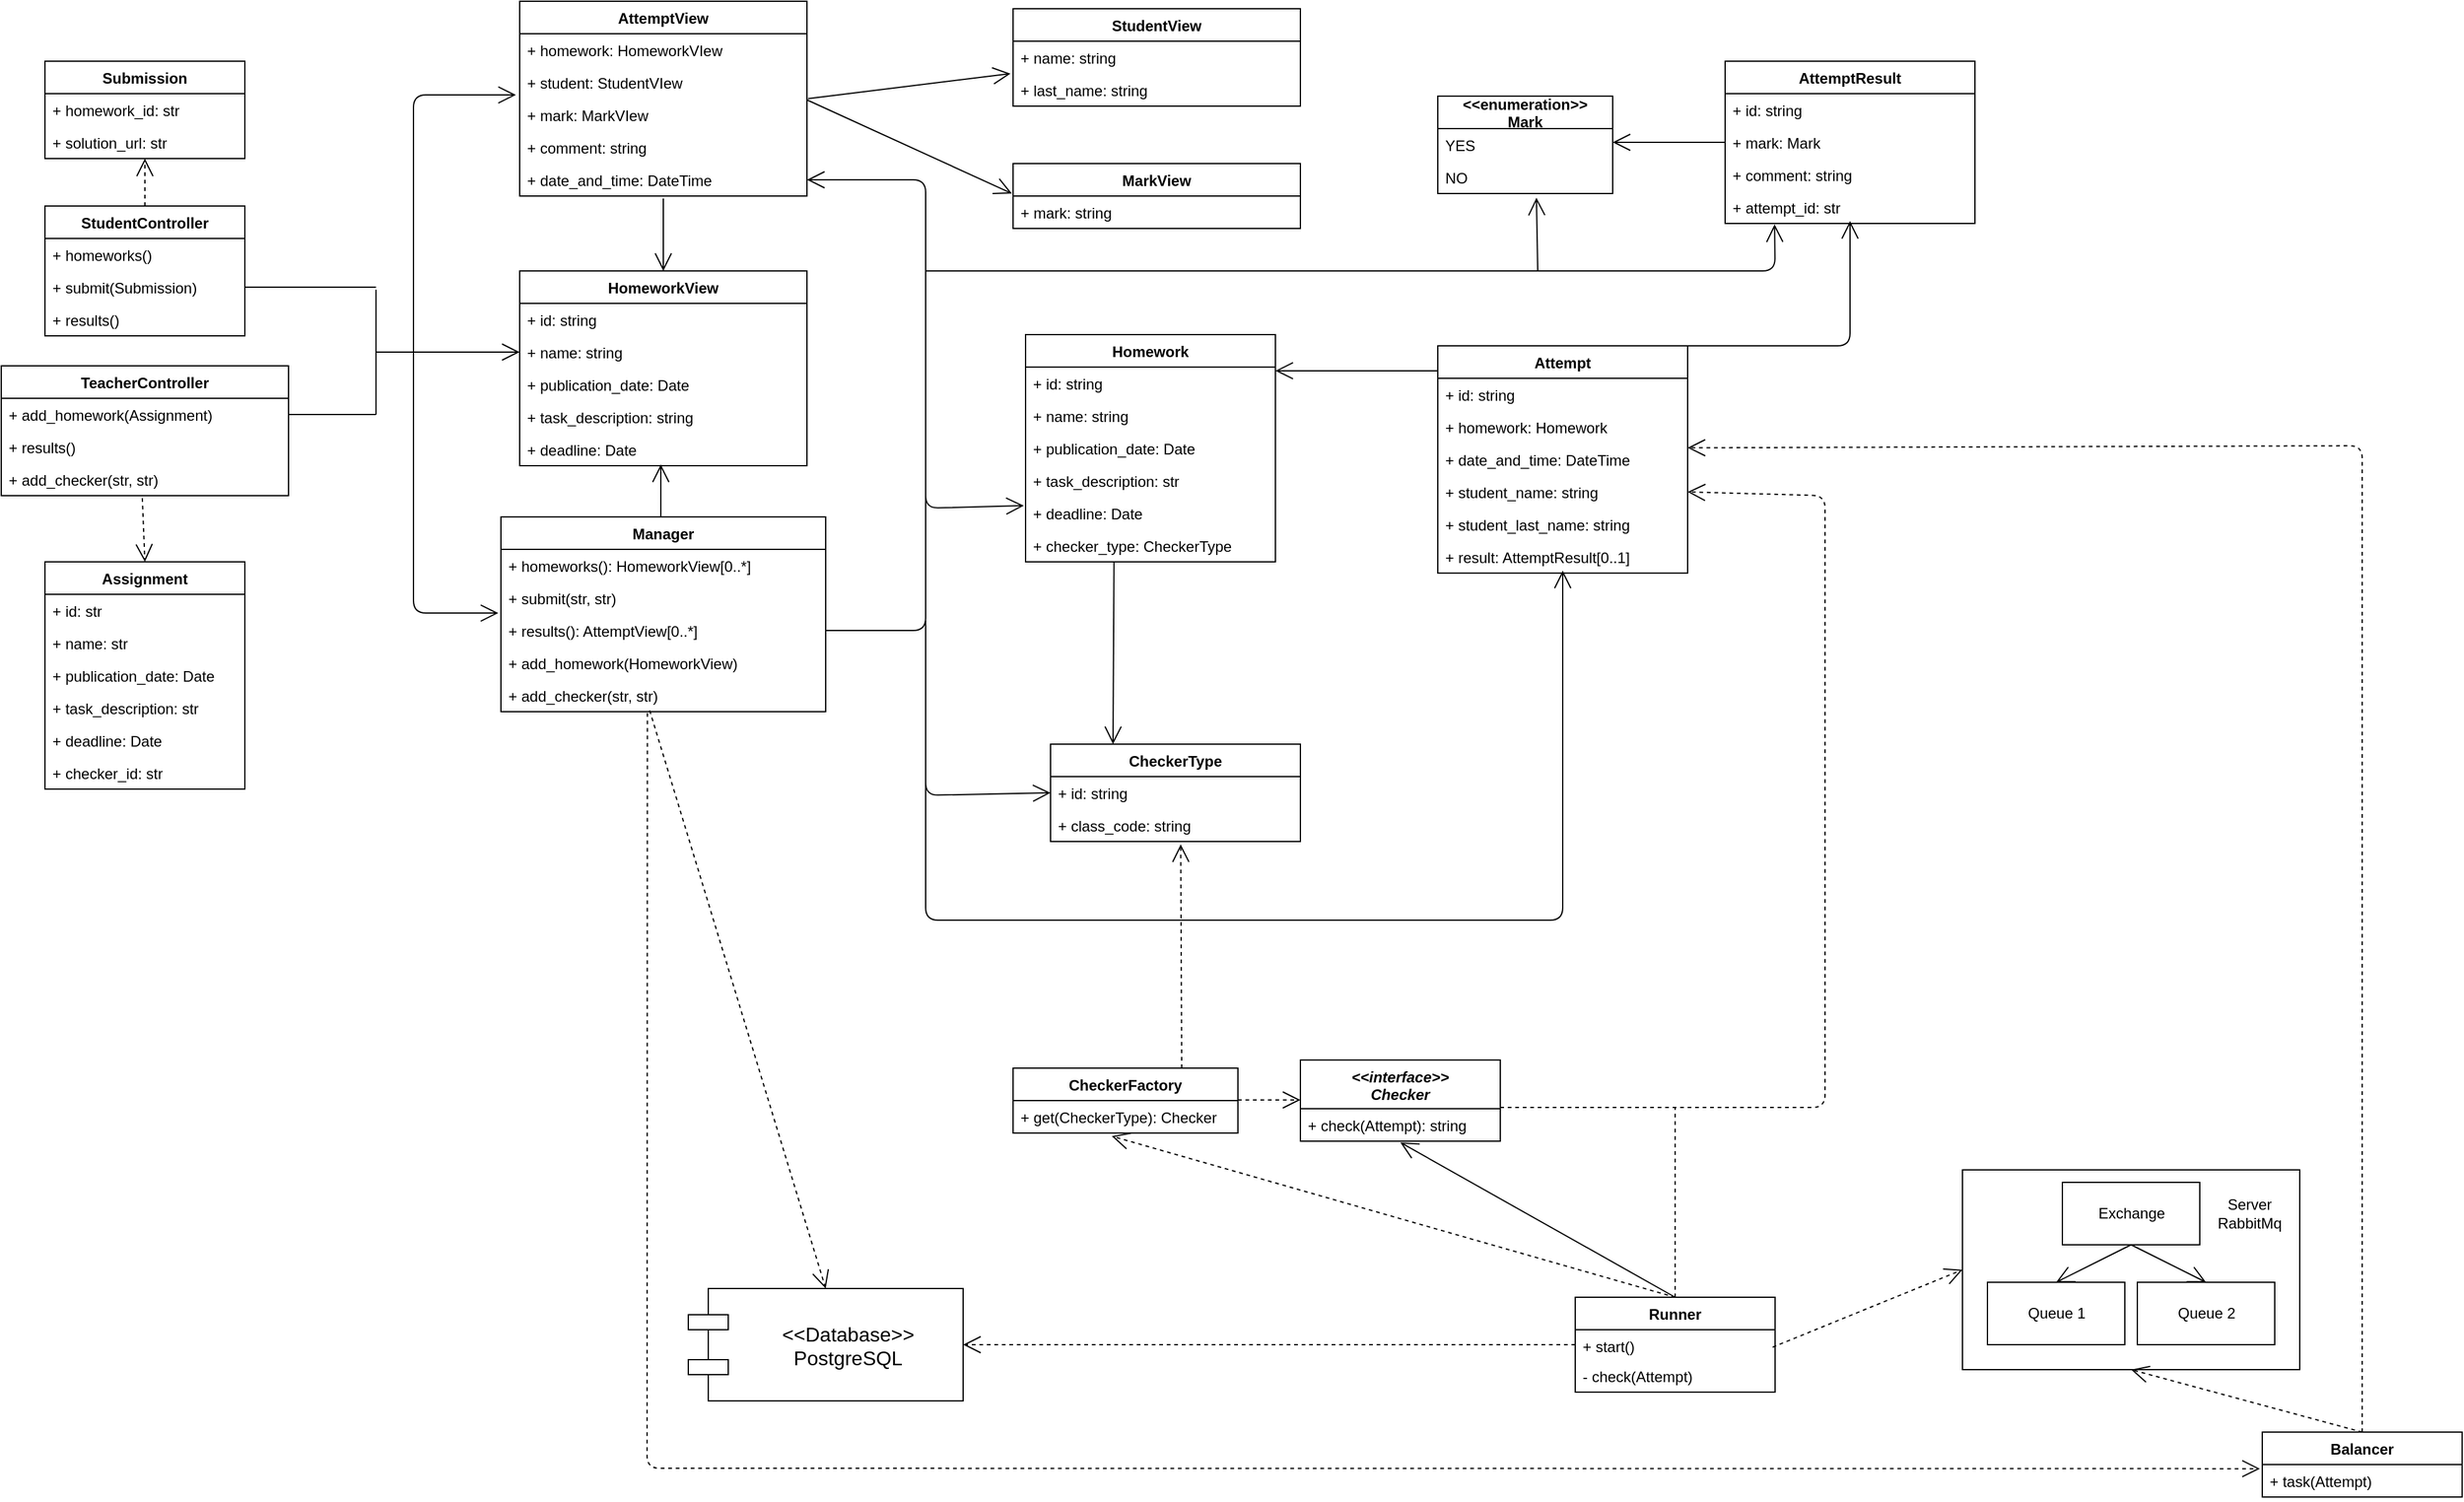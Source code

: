 <mxfile version="18.0.1" type="device"><diagram id="UHsgRao3P5ofTUQmBeZ3" name="Page-1"><mxGraphModel dx="495" dy="878" grid="1" gridSize="10" guides="1" tooltips="1" connect="1" arrows="1" fold="1" page="1" pageScale="1" pageWidth="827" pageHeight="1169" math="0" shadow="0"><root><mxCell id="0"/><mxCell id="1" parent="0"/><mxCell id="FTkq-nqieZp0PhOQKuq3-1" value="&lt;&lt;interface&gt;&gt;&#10;Checker" style="swimlane;fontStyle=3;align=center;verticalAlign=top;childLayout=stackLayout;horizontal=1;startSize=39;horizontalStack=0;resizeParent=1;resizeParentMax=0;resizeLast=0;collapsible=1;marginBottom=0;" parent="1" vertex="1"><mxGeometry x="2580" y="1252" width="160" height="65" as="geometry"/></mxCell><mxCell id="FTkq-nqieZp0PhOQKuq3-4" value="+ check(Attempt): string" style="text;strokeColor=none;fillColor=none;align=left;verticalAlign=top;spacingLeft=4;spacingRight=4;overflow=hidden;rotatable=0;points=[[0,0.5],[1,0.5]];portConstraint=eastwest;" parent="FTkq-nqieZp0PhOQKuq3-1" vertex="1"><mxGeometry y="39" width="160" height="26" as="geometry"/></mxCell><mxCell id="FTkq-nqieZp0PhOQKuq3-10" value="CheckerFactory" style="swimlane;fontStyle=1;align=center;verticalAlign=top;childLayout=stackLayout;horizontal=1;startSize=26;horizontalStack=0;resizeParent=1;resizeParentMax=0;resizeLast=0;collapsible=1;marginBottom=0;" parent="1" vertex="1"><mxGeometry x="2350" y="1258.5" width="180" height="52" as="geometry"/></mxCell><mxCell id="FTkq-nqieZp0PhOQKuq3-13" value="+ get(CheckerType): Checker" style="text;strokeColor=none;fillColor=none;align=left;verticalAlign=top;spacingLeft=4;spacingRight=4;overflow=hidden;rotatable=0;points=[[0,0.5],[1,0.5]];portConstraint=eastwest;" parent="FTkq-nqieZp0PhOQKuq3-10" vertex="1"><mxGeometry y="26" width="180" height="26" as="geometry"/></mxCell><mxCell id="FTkq-nqieZp0PhOQKuq3-14" value="" style="endArrow=open;endSize=12;dashed=1;html=1;" parent="1" edge="1"><mxGeometry width="160" relative="1" as="geometry"><mxPoint x="2530" y="1284" as="sourcePoint"/><mxPoint x="2580" y="1284" as="targetPoint"/></mxGeometry></mxCell><mxCell id="FTkq-nqieZp0PhOQKuq3-15" value="Balancer" style="swimlane;fontStyle=1;align=center;verticalAlign=top;childLayout=stackLayout;horizontal=1;startSize=26;horizontalStack=0;resizeParent=1;resizeParentMax=0;resizeLast=0;collapsible=1;marginBottom=0;" parent="1" vertex="1"><mxGeometry x="3350" y="1550" width="160" height="52" as="geometry"/></mxCell><mxCell id="FTkq-nqieZp0PhOQKuq3-18" value="+ task(Attempt)" style="text;strokeColor=none;fillColor=none;align=left;verticalAlign=top;spacingLeft=4;spacingRight=4;overflow=hidden;rotatable=0;points=[[0,0.5],[1,0.5]];portConstraint=eastwest;" parent="FTkq-nqieZp0PhOQKuq3-15" vertex="1"><mxGeometry y="26" width="160" height="26" as="geometry"/></mxCell><mxCell id="FTkq-nqieZp0PhOQKuq3-20" value="" style="html=1;" parent="1" vertex="1"><mxGeometry x="3110" y="1340" width="270" height="160" as="geometry"/></mxCell><mxCell id="FTkq-nqieZp0PhOQKuq3-21" value="Exchange" style="html=1;" parent="1" vertex="1"><mxGeometry x="3190" y="1350" width="110" height="50" as="geometry"/></mxCell><mxCell id="FTkq-nqieZp0PhOQKuq3-22" value="Queue 1" style="html=1;" parent="1" vertex="1"><mxGeometry x="3130" y="1430" width="110" height="50" as="geometry"/></mxCell><mxCell id="FTkq-nqieZp0PhOQKuq3-23" value="Queue 2" style="html=1;" parent="1" vertex="1"><mxGeometry x="3250" y="1430" width="110" height="50" as="geometry"/></mxCell><mxCell id="FTkq-nqieZp0PhOQKuq3-24" value="" style="endArrow=open;endFill=1;endSize=12;html=1;exitX=0.5;exitY=1;exitDx=0;exitDy=0;entryX=0.5;entryY=0;entryDx=0;entryDy=0;" parent="1" source="FTkq-nqieZp0PhOQKuq3-21" target="FTkq-nqieZp0PhOQKuq3-22" edge="1"><mxGeometry width="160" relative="1" as="geometry"><mxPoint x="3110" y="1520" as="sourcePoint"/><mxPoint x="3270" y="1520" as="targetPoint"/></mxGeometry></mxCell><mxCell id="FTkq-nqieZp0PhOQKuq3-25" value="" style="endArrow=open;endFill=1;endSize=12;html=1;exitX=0.5;exitY=1;exitDx=0;exitDy=0;entryX=0.5;entryY=0;entryDx=0;entryDy=0;" parent="1" source="FTkq-nqieZp0PhOQKuq3-21" target="FTkq-nqieZp0PhOQKuq3-23" edge="1"><mxGeometry width="160" relative="1" as="geometry"><mxPoint x="3255" y="1410" as="sourcePoint"/><mxPoint x="3195" y="1440" as="targetPoint"/></mxGeometry></mxCell><mxCell id="FTkq-nqieZp0PhOQKuq3-26" value="Server RabbitMq" style="text;html=1;strokeColor=none;fillColor=none;align=center;verticalAlign=middle;whiteSpace=wrap;rounded=0;" parent="1" vertex="1"><mxGeometry x="3320" y="1365" width="40" height="20" as="geometry"/></mxCell><mxCell id="FTkq-nqieZp0PhOQKuq3-28" value="Runner" style="swimlane;fontStyle=1;align=center;verticalAlign=top;childLayout=stackLayout;horizontal=1;startSize=26;horizontalStack=0;resizeParent=1;resizeParentMax=0;resizeLast=0;collapsible=1;marginBottom=0;" parent="1" vertex="1"><mxGeometry x="2800" y="1442" width="160" height="76" as="geometry"/></mxCell><mxCell id="FTkq-nqieZp0PhOQKuq3-31" value="+ start()" style="text;strokeColor=none;fillColor=none;align=left;verticalAlign=top;spacingLeft=4;spacingRight=4;overflow=hidden;rotatable=0;points=[[0,0.5],[1,0.5]];portConstraint=eastwest;" parent="FTkq-nqieZp0PhOQKuq3-28" vertex="1"><mxGeometry y="26" width="160" height="24" as="geometry"/></mxCell><mxCell id="FTkq-nqieZp0PhOQKuq3-32" value="- check(Attempt)" style="text;strokeColor=none;fillColor=none;align=left;verticalAlign=top;spacingLeft=4;spacingRight=4;overflow=hidden;rotatable=0;points=[[0,0.5],[1,0.5]];portConstraint=eastwest;" parent="FTkq-nqieZp0PhOQKuq3-28" vertex="1"><mxGeometry y="50" width="160" height="26" as="geometry"/></mxCell><mxCell id="FTkq-nqieZp0PhOQKuq3-33" value="" style="endArrow=open;endSize=12;dashed=1;html=1;exitX=0.5;exitY=0;exitDx=0;exitDy=0;entryX=0.439;entryY=1.096;entryDx=0;entryDy=0;entryPerimeter=0;" parent="1" source="FTkq-nqieZp0PhOQKuq3-28" target="FTkq-nqieZp0PhOQKuq3-13" edge="1"><mxGeometry width="160" relative="1" as="geometry"><mxPoint x="2990" y="1612" as="sourcePoint"/><mxPoint x="3150" y="1612" as="targetPoint"/></mxGeometry></mxCell><mxCell id="FTkq-nqieZp0PhOQKuq3-34" value="" style="endArrow=open;endFill=1;endSize=12;html=1;exitX=0.5;exitY=0;exitDx=0;exitDy=0;entryX=0.5;entryY=1.038;entryDx=0;entryDy=0;entryPerimeter=0;" parent="1" source="FTkq-nqieZp0PhOQKuq3-28" target="FTkq-nqieZp0PhOQKuq3-4" edge="1"><mxGeometry width="160" relative="1" as="geometry"><mxPoint x="3010" y="1642" as="sourcePoint"/><mxPoint x="3170" y="1642" as="targetPoint"/></mxGeometry></mxCell><mxCell id="FTkq-nqieZp0PhOQKuq3-35" value="" style="endArrow=open;endSize=12;dashed=1;html=1;exitX=0.988;exitY=-0.385;exitDx=0;exitDy=0;exitPerimeter=0;entryX=0;entryY=0.5;entryDx=0;entryDy=0;" parent="1" source="FTkq-nqieZp0PhOQKuq3-32" target="FTkq-nqieZp0PhOQKuq3-20" edge="1"><mxGeometry width="160" relative="1" as="geometry"><mxPoint x="3110" y="1520" as="sourcePoint"/><mxPoint x="3270" y="1520" as="targetPoint"/></mxGeometry></mxCell><mxCell id="FTkq-nqieZp0PhOQKuq3-42" value="Homework" style="swimlane;fontStyle=1;align=center;verticalAlign=top;childLayout=stackLayout;horizontal=1;startSize=26;horizontalStack=0;resizeParent=1;resizeParentMax=0;resizeLast=0;collapsible=1;marginBottom=0;" parent="1" vertex="1"><mxGeometry x="2360" y="671" width="200" height="182" as="geometry"/></mxCell><mxCell id="FTkq-nqieZp0PhOQKuq3-43" value="+ id: string" style="text;strokeColor=none;fillColor=none;align=left;verticalAlign=top;spacingLeft=4;spacingRight=4;overflow=hidden;rotatable=0;points=[[0,0.5],[1,0.5]];portConstraint=eastwest;" parent="FTkq-nqieZp0PhOQKuq3-42" vertex="1"><mxGeometry y="26" width="200" height="26" as="geometry"/></mxCell><mxCell id="FTkq-nqieZp0PhOQKuq3-44" value="+ name: string" style="text;strokeColor=none;fillColor=none;align=left;verticalAlign=top;spacingLeft=4;spacingRight=4;overflow=hidden;rotatable=0;points=[[0,0.5],[1,0.5]];portConstraint=eastwest;" parent="FTkq-nqieZp0PhOQKuq3-42" vertex="1"><mxGeometry y="52" width="200" height="26" as="geometry"/></mxCell><mxCell id="FTkq-nqieZp0PhOQKuq3-45" value="+ publication_date: Date" style="text;strokeColor=none;fillColor=none;align=left;verticalAlign=top;spacingLeft=4;spacingRight=4;overflow=hidden;rotatable=0;points=[[0,0.5],[1,0.5]];portConstraint=eastwest;" parent="FTkq-nqieZp0PhOQKuq3-42" vertex="1"><mxGeometry y="78" width="200" height="26" as="geometry"/></mxCell><mxCell id="FTkq-nqieZp0PhOQKuq3-46" value="+ task_description: str" style="text;strokeColor=none;fillColor=none;align=left;verticalAlign=top;spacingLeft=4;spacingRight=4;overflow=hidden;rotatable=0;points=[[0,0.5],[1,0.5]];portConstraint=eastwest;" parent="FTkq-nqieZp0PhOQKuq3-42" vertex="1"><mxGeometry y="104" width="200" height="26" as="geometry"/></mxCell><mxCell id="FTkq-nqieZp0PhOQKuq3-47" value="+ deadline: Date" style="text;strokeColor=none;fillColor=none;align=left;verticalAlign=top;spacingLeft=4;spacingRight=4;overflow=hidden;rotatable=0;points=[[0,0.5],[1,0.5]];portConstraint=eastwest;" parent="FTkq-nqieZp0PhOQKuq3-42" vertex="1"><mxGeometry y="130" width="200" height="26" as="geometry"/></mxCell><mxCell id="FTkq-nqieZp0PhOQKuq3-49" value="+ checker_type: CheckerType" style="text;strokeColor=none;fillColor=none;align=left;verticalAlign=top;spacingLeft=4;spacingRight=4;overflow=hidden;rotatable=0;points=[[0,0.5],[1,0.5]];portConstraint=eastwest;" parent="FTkq-nqieZp0PhOQKuq3-42" vertex="1"><mxGeometry y="156" width="200" height="26" as="geometry"/></mxCell><mxCell id="FTkq-nqieZp0PhOQKuq3-58" value="Attempt" style="swimlane;fontStyle=1;align=center;verticalAlign=top;childLayout=stackLayout;horizontal=1;startSize=26;horizontalStack=0;resizeParent=1;resizeParentMax=0;resizeLast=0;collapsible=1;marginBottom=0;" parent="1" vertex="1"><mxGeometry x="2690" y="680" width="200" height="182" as="geometry"/></mxCell><mxCell id="FTkq-nqieZp0PhOQKuq3-59" value="+ id: string" style="text;strokeColor=none;fillColor=none;align=left;verticalAlign=top;spacingLeft=4;spacingRight=4;overflow=hidden;rotatable=0;points=[[0,0.5],[1,0.5]];portConstraint=eastwest;" parent="FTkq-nqieZp0PhOQKuq3-58" vertex="1"><mxGeometry y="26" width="200" height="26" as="geometry"/></mxCell><mxCell id="FTkq-nqieZp0PhOQKuq3-60" value="+ homework: Homework" style="text;strokeColor=none;fillColor=none;align=left;verticalAlign=top;spacingLeft=4;spacingRight=4;overflow=hidden;rotatable=0;points=[[0,0.5],[1,0.5]];portConstraint=eastwest;" parent="FTkq-nqieZp0PhOQKuq3-58" vertex="1"><mxGeometry y="52" width="200" height="26" as="geometry"/></mxCell><mxCell id="FTkq-nqieZp0PhOQKuq3-61" value="+ date_and_time: DateTime" style="text;strokeColor=none;fillColor=none;align=left;verticalAlign=top;spacingLeft=4;spacingRight=4;overflow=hidden;rotatable=0;points=[[0,0.5],[1,0.5]];portConstraint=eastwest;" parent="FTkq-nqieZp0PhOQKuq3-58" vertex="1"><mxGeometry y="78" width="200" height="26" as="geometry"/></mxCell><mxCell id="FTkq-nqieZp0PhOQKuq3-62" value="+ student_name: string" style="text;strokeColor=none;fillColor=none;align=left;verticalAlign=top;spacingLeft=4;spacingRight=4;overflow=hidden;rotatable=0;points=[[0,0.5],[1,0.5]];portConstraint=eastwest;" parent="FTkq-nqieZp0PhOQKuq3-58" vertex="1"><mxGeometry y="104" width="200" height="26" as="geometry"/></mxCell><mxCell id="OttRG_rmDfgI37zFqwdH-4" value="+ student_last_name: string" style="text;strokeColor=none;fillColor=none;align=left;verticalAlign=top;spacingLeft=4;spacingRight=4;overflow=hidden;rotatable=0;points=[[0,0.5],[1,0.5]];portConstraint=eastwest;" parent="FTkq-nqieZp0PhOQKuq3-58" vertex="1"><mxGeometry y="130" width="200" height="26" as="geometry"/></mxCell><mxCell id="FTkq-nqieZp0PhOQKuq3-63" value="+ result: AttemptResult[0..1]" style="text;strokeColor=none;fillColor=none;align=left;verticalAlign=top;spacingLeft=4;spacingRight=4;overflow=hidden;rotatable=0;points=[[0,0.5],[1,0.5]];portConstraint=eastwest;" parent="FTkq-nqieZp0PhOQKuq3-58" vertex="1"><mxGeometry y="156" width="200" height="26" as="geometry"/></mxCell><mxCell id="FTkq-nqieZp0PhOQKuq3-64" value="AttemptResult" style="swimlane;fontStyle=1;align=center;verticalAlign=top;childLayout=stackLayout;horizontal=1;startSize=26;horizontalStack=0;resizeParent=1;resizeParentMax=0;resizeLast=0;collapsible=1;marginBottom=0;" parent="1" vertex="1"><mxGeometry x="2920" y="452" width="200" height="130" as="geometry"/></mxCell><mxCell id="FTkq-nqieZp0PhOQKuq3-65" value="+ id: string" style="text;strokeColor=none;fillColor=none;align=left;verticalAlign=top;spacingLeft=4;spacingRight=4;overflow=hidden;rotatable=0;points=[[0,0.5],[1,0.5]];portConstraint=eastwest;" parent="FTkq-nqieZp0PhOQKuq3-64" vertex="1"><mxGeometry y="26" width="200" height="26" as="geometry"/></mxCell><mxCell id="FTkq-nqieZp0PhOQKuq3-66" value="+ mark: Mark" style="text;strokeColor=none;fillColor=none;align=left;verticalAlign=top;spacingLeft=4;spacingRight=4;overflow=hidden;rotatable=0;points=[[0,0.5],[1,0.5]];portConstraint=eastwest;" parent="FTkq-nqieZp0PhOQKuq3-64" vertex="1"><mxGeometry y="52" width="200" height="26" as="geometry"/></mxCell><mxCell id="FTkq-nqieZp0PhOQKuq3-67" value="+ comment: string" style="text;strokeColor=none;fillColor=none;align=left;verticalAlign=top;spacingLeft=4;spacingRight=4;overflow=hidden;rotatable=0;points=[[0,0.5],[1,0.5]];portConstraint=eastwest;" parent="FTkq-nqieZp0PhOQKuq3-64" vertex="1"><mxGeometry y="78" width="200" height="26" as="geometry"/></mxCell><mxCell id="FTkq-nqieZp0PhOQKuq3-68" value="+ attempt_id: str" style="text;strokeColor=none;fillColor=none;align=left;verticalAlign=top;spacingLeft=4;spacingRight=4;overflow=hidden;rotatable=0;points=[[0,0.5],[1,0.5]];portConstraint=eastwest;" parent="FTkq-nqieZp0PhOQKuq3-64" vertex="1"><mxGeometry y="104" width="200" height="26" as="geometry"/></mxCell><mxCell id="FTkq-nqieZp0PhOQKuq3-77" value="CheckerType" style="swimlane;fontStyle=1;align=center;verticalAlign=top;childLayout=stackLayout;horizontal=1;startSize=26;horizontalStack=0;resizeParent=1;resizeParentMax=0;resizeLast=0;collapsible=1;marginBottom=0;" parent="1" vertex="1"><mxGeometry x="2380" y="999" width="200" height="78" as="geometry"/></mxCell><mxCell id="FTkq-nqieZp0PhOQKuq3-78" value="+ id: string" style="text;strokeColor=none;fillColor=none;align=left;verticalAlign=top;spacingLeft=4;spacingRight=4;overflow=hidden;rotatable=0;points=[[0,0.5],[1,0.5]];portConstraint=eastwest;" parent="FTkq-nqieZp0PhOQKuq3-77" vertex="1"><mxGeometry y="26" width="200" height="26" as="geometry"/></mxCell><mxCell id="b-WL6TYH8xc51dRNzQZJ-3" value="+ class_code: string" style="text;strokeColor=none;fillColor=none;align=left;verticalAlign=top;spacingLeft=4;spacingRight=4;overflow=hidden;rotatable=0;points=[[0,0.5],[1,0.5]];portConstraint=eastwest;" parent="FTkq-nqieZp0PhOQKuq3-77" vertex="1"><mxGeometry y="52" width="200" height="26" as="geometry"/></mxCell><mxCell id="FTkq-nqieZp0PhOQKuq3-87" value="" style="endArrow=open;endFill=1;endSize=12;html=1;exitX=0.5;exitY=0;exitDx=0;exitDy=0;" parent="1" source="FTkq-nqieZp0PhOQKuq3-58" edge="1"><mxGeometry width="160" relative="1" as="geometry"><mxPoint x="2370" y="1135" as="sourcePoint"/><mxPoint x="3020" y="580" as="targetPoint"/><Array as="points"><mxPoint x="3020" y="680"/></Array></mxGeometry></mxCell><mxCell id="FTkq-nqieZp0PhOQKuq3-88" value="&lt;&lt;enumeration&gt;&gt;&#10;Mark" style="swimlane;fontStyle=1;childLayout=stackLayout;horizontal=1;startSize=26;fillColor=none;horizontalStack=0;resizeParent=1;resizeParentMax=0;resizeLast=0;collapsible=1;marginBottom=0;" parent="1" vertex="1"><mxGeometry x="2690" y="480" width="140" height="78" as="geometry"/></mxCell><mxCell id="FTkq-nqieZp0PhOQKuq3-89" value="YES" style="text;strokeColor=none;fillColor=none;align=left;verticalAlign=top;spacingLeft=4;spacingRight=4;overflow=hidden;rotatable=0;points=[[0,0.5],[1,0.5]];portConstraint=eastwest;" parent="FTkq-nqieZp0PhOQKuq3-88" vertex="1"><mxGeometry y="26" width="140" height="26" as="geometry"/></mxCell><mxCell id="FTkq-nqieZp0PhOQKuq3-90" value="NO" style="text;strokeColor=none;fillColor=none;align=left;verticalAlign=top;spacingLeft=4;spacingRight=4;overflow=hidden;rotatable=0;points=[[0,0.5],[1,0.5]];portConstraint=eastwest;" parent="FTkq-nqieZp0PhOQKuq3-88" vertex="1"><mxGeometry y="52" width="140" height="26" as="geometry"/></mxCell><mxCell id="FTkq-nqieZp0PhOQKuq3-91" value="" style="endArrow=open;endFill=1;endSize=12;html=1;exitX=0;exitY=0.5;exitDx=0;exitDy=0;" parent="1" source="FTkq-nqieZp0PhOQKuq3-66" edge="1"><mxGeometry width="160" relative="1" as="geometry"><mxPoint x="2861" y="539.012" as="sourcePoint"/><mxPoint x="2830" y="517" as="targetPoint"/></mxGeometry></mxCell><mxCell id="FTkq-nqieZp0PhOQKuq3-92" value="StudentController" style="swimlane;fontStyle=1;align=center;verticalAlign=top;childLayout=stackLayout;horizontal=1;startSize=26;horizontalStack=0;resizeParent=1;resizeParentMax=0;resizeLast=0;collapsible=1;marginBottom=0;" parent="1" vertex="1"><mxGeometry x="1575" y="568" width="160" height="104" as="geometry"/></mxCell><mxCell id="FTkq-nqieZp0PhOQKuq3-95" value="+ homeworks()" style="text;strokeColor=none;fillColor=none;align=left;verticalAlign=top;spacingLeft=4;spacingRight=4;overflow=hidden;rotatable=0;points=[[0,0.5],[1,0.5]];portConstraint=eastwest;" parent="FTkq-nqieZp0PhOQKuq3-92" vertex="1"><mxGeometry y="26" width="160" height="26" as="geometry"/></mxCell><mxCell id="FTkq-nqieZp0PhOQKuq3-96" value="+ submit(Submission)" style="text;strokeColor=none;fillColor=none;align=left;verticalAlign=top;spacingLeft=4;spacingRight=4;overflow=hidden;rotatable=0;points=[[0,0.5],[1,0.5]];portConstraint=eastwest;" parent="FTkq-nqieZp0PhOQKuq3-92" vertex="1"><mxGeometry y="52" width="160" height="26" as="geometry"/></mxCell><mxCell id="FTkq-nqieZp0PhOQKuq3-97" value="+ results()" style="text;strokeColor=none;fillColor=none;align=left;verticalAlign=top;spacingLeft=4;spacingRight=4;overflow=hidden;rotatable=0;points=[[0,0.5],[1,0.5]];portConstraint=eastwest;" parent="FTkq-nqieZp0PhOQKuq3-92" vertex="1"><mxGeometry y="78" width="160" height="26" as="geometry"/></mxCell><mxCell id="FTkq-nqieZp0PhOQKuq3-98" value="TeacherController" style="swimlane;fontStyle=1;align=center;verticalAlign=top;childLayout=stackLayout;horizontal=1;startSize=26;horizontalStack=0;resizeParent=1;resizeParentMax=0;resizeLast=0;collapsible=1;marginBottom=0;" parent="1" vertex="1"><mxGeometry x="1540" y="696" width="230" height="104" as="geometry"/></mxCell><mxCell id="FTkq-nqieZp0PhOQKuq3-99" value="+ add_homework(Assignment)" style="text;strokeColor=none;fillColor=none;align=left;verticalAlign=top;spacingLeft=4;spacingRight=4;overflow=hidden;rotatable=0;points=[[0,0.5],[1,0.5]];portConstraint=eastwest;" parent="FTkq-nqieZp0PhOQKuq3-98" vertex="1"><mxGeometry y="26" width="230" height="26" as="geometry"/></mxCell><mxCell id="FTkq-nqieZp0PhOQKuq3-100" value="+ results()" style="text;strokeColor=none;fillColor=none;align=left;verticalAlign=top;spacingLeft=4;spacingRight=4;overflow=hidden;rotatable=0;points=[[0,0.5],[1,0.5]];portConstraint=eastwest;" parent="FTkq-nqieZp0PhOQKuq3-98" vertex="1"><mxGeometry y="52" width="230" height="26" as="geometry"/></mxCell><mxCell id="b-WL6TYH8xc51dRNzQZJ-1" value="+ add_checker(str, str)" style="text;strokeColor=none;fillColor=none;align=left;verticalAlign=top;spacingLeft=4;spacingRight=4;overflow=hidden;rotatable=0;points=[[0,0.5],[1,0.5]];portConstraint=eastwest;" parent="FTkq-nqieZp0PhOQKuq3-98" vertex="1"><mxGeometry y="78" width="230" height="26" as="geometry"/></mxCell><mxCell id="FTkq-nqieZp0PhOQKuq3-102" value="Submission" style="swimlane;fontStyle=1;align=center;verticalAlign=top;childLayout=stackLayout;horizontal=1;startSize=26;horizontalStack=0;resizeParent=1;resizeParentMax=0;resizeLast=0;collapsible=1;marginBottom=0;" parent="1" vertex="1"><mxGeometry x="1575" y="452" width="160" height="78" as="geometry"/></mxCell><mxCell id="FTkq-nqieZp0PhOQKuq3-103" value="+ homework_id: str" style="text;strokeColor=none;fillColor=none;align=left;verticalAlign=top;spacingLeft=4;spacingRight=4;overflow=hidden;rotatable=0;points=[[0,0.5],[1,0.5]];portConstraint=eastwest;" parent="FTkq-nqieZp0PhOQKuq3-102" vertex="1"><mxGeometry y="26" width="160" height="26" as="geometry"/></mxCell><mxCell id="FTkq-nqieZp0PhOQKuq3-106" value="+ solution_url: str" style="text;strokeColor=none;fillColor=none;align=left;verticalAlign=top;spacingLeft=4;spacingRight=4;overflow=hidden;rotatable=0;points=[[0,0.5],[1,0.5]];portConstraint=eastwest;" parent="FTkq-nqieZp0PhOQKuq3-102" vertex="1"><mxGeometry y="52" width="160" height="26" as="geometry"/></mxCell><mxCell id="FTkq-nqieZp0PhOQKuq3-107" value="" style="endArrow=open;endSize=12;dashed=1;html=1;exitX=0.5;exitY=0;exitDx=0;exitDy=0;" parent="1" source="FTkq-nqieZp0PhOQKuq3-92" edge="1"><mxGeometry width="160" relative="1" as="geometry"><mxPoint x="1380" y="799" as="sourcePoint"/><mxPoint x="1655" y="530" as="targetPoint"/></mxGeometry></mxCell><mxCell id="FTkq-nqieZp0PhOQKuq3-108" value="Assignment" style="swimlane;fontStyle=1;align=center;verticalAlign=top;childLayout=stackLayout;horizontal=1;startSize=26;horizontalStack=0;resizeParent=1;resizeParentMax=0;resizeLast=0;collapsible=1;marginBottom=0;" parent="1" vertex="1"><mxGeometry x="1575" y="853" width="160" height="182" as="geometry"/></mxCell><mxCell id="FTkq-nqieZp0PhOQKuq3-109" value="+ id: str" style="text;strokeColor=none;fillColor=none;align=left;verticalAlign=top;spacingLeft=4;spacingRight=4;overflow=hidden;rotatable=0;points=[[0,0.5],[1,0.5]];portConstraint=eastwest;" parent="FTkq-nqieZp0PhOQKuq3-108" vertex="1"><mxGeometry y="26" width="160" height="26" as="geometry"/></mxCell><mxCell id="FTkq-nqieZp0PhOQKuq3-112" value="+ name: str" style="text;strokeColor=none;fillColor=none;align=left;verticalAlign=top;spacingLeft=4;spacingRight=4;overflow=hidden;rotatable=0;points=[[0,0.5],[1,0.5]];portConstraint=eastwest;" parent="FTkq-nqieZp0PhOQKuq3-108" vertex="1"><mxGeometry y="52" width="160" height="26" as="geometry"/></mxCell><mxCell id="FTkq-nqieZp0PhOQKuq3-113" value="+ publication_date: Date" style="text;strokeColor=none;fillColor=none;align=left;verticalAlign=top;spacingLeft=4;spacingRight=4;overflow=hidden;rotatable=0;points=[[0,0.5],[1,0.5]];portConstraint=eastwest;" parent="FTkq-nqieZp0PhOQKuq3-108" vertex="1"><mxGeometry y="78" width="160" height="26" as="geometry"/></mxCell><mxCell id="FTkq-nqieZp0PhOQKuq3-114" value="+ task_description: str" style="text;strokeColor=none;fillColor=none;align=left;verticalAlign=top;spacingLeft=4;spacingRight=4;overflow=hidden;rotatable=0;points=[[0,0.5],[1,0.5]];portConstraint=eastwest;" parent="FTkq-nqieZp0PhOQKuq3-108" vertex="1"><mxGeometry y="104" width="160" height="26" as="geometry"/></mxCell><mxCell id="FTkq-nqieZp0PhOQKuq3-115" value="+ deadline: Date" style="text;strokeColor=none;fillColor=none;align=left;verticalAlign=top;spacingLeft=4;spacingRight=4;overflow=hidden;rotatable=0;points=[[0,0.5],[1,0.5]];portConstraint=eastwest;" parent="FTkq-nqieZp0PhOQKuq3-108" vertex="1"><mxGeometry y="130" width="160" height="26" as="geometry"/></mxCell><mxCell id="FTkq-nqieZp0PhOQKuq3-116" value="+ checker_id: str" style="text;strokeColor=none;fillColor=none;align=left;verticalAlign=top;spacingLeft=4;spacingRight=4;overflow=hidden;rotatable=0;points=[[0,0.5],[1,0.5]];portConstraint=eastwest;" parent="FTkq-nqieZp0PhOQKuq3-108" vertex="1"><mxGeometry y="156" width="160" height="26" as="geometry"/></mxCell><mxCell id="FTkq-nqieZp0PhOQKuq3-117" value="" style="endArrow=open;endSize=12;dashed=1;html=1;entryX=0.5;entryY=0;entryDx=0;entryDy=0;exitX=0.491;exitY=1.077;exitDx=0;exitDy=0;exitPerimeter=0;" parent="1" source="b-WL6TYH8xc51dRNzQZJ-1" target="FTkq-nqieZp0PhOQKuq3-108" edge="1"><mxGeometry width="160" relative="1" as="geometry"><mxPoint x="1680" y="820" as="sourcePoint"/><mxPoint x="1390" y="892" as="targetPoint"/></mxGeometry></mxCell><mxCell id="FTkq-nqieZp0PhOQKuq3-118" value="Manager" style="swimlane;fontStyle=1;align=center;verticalAlign=top;childLayout=stackLayout;horizontal=1;startSize=26;horizontalStack=0;resizeParent=1;resizeParentMax=0;resizeLast=0;collapsible=1;marginBottom=0;" parent="1" vertex="1"><mxGeometry x="1940" y="817" width="260" height="156" as="geometry"/></mxCell><mxCell id="FTkq-nqieZp0PhOQKuq3-121" value="+ homeworks(): HomeworkView[0..*]" style="text;strokeColor=none;fillColor=none;align=left;verticalAlign=top;spacingLeft=4;spacingRight=4;overflow=hidden;rotatable=0;points=[[0,0.5],[1,0.5]];portConstraint=eastwest;" parent="FTkq-nqieZp0PhOQKuq3-118" vertex="1"><mxGeometry y="26" width="260" height="26" as="geometry"/></mxCell><mxCell id="FTkq-nqieZp0PhOQKuq3-122" value="+ submit(str, str)" style="text;strokeColor=none;fillColor=none;align=left;verticalAlign=top;spacingLeft=4;spacingRight=4;overflow=hidden;rotatable=0;points=[[0,0.5],[1,0.5]];portConstraint=eastwest;" parent="FTkq-nqieZp0PhOQKuq3-118" vertex="1"><mxGeometry y="52" width="260" height="26" as="geometry"/></mxCell><mxCell id="FTkq-nqieZp0PhOQKuq3-123" value="+ results(): AttemptView[0..*]" style="text;strokeColor=none;fillColor=none;align=left;verticalAlign=top;spacingLeft=4;spacingRight=4;overflow=hidden;rotatable=0;points=[[0,0.5],[1,0.5]];portConstraint=eastwest;" parent="FTkq-nqieZp0PhOQKuq3-118" vertex="1"><mxGeometry y="78" width="260" height="26" as="geometry"/></mxCell><mxCell id="FTkq-nqieZp0PhOQKuq3-124" value="+ add_homework(HomeworkView)" style="text;strokeColor=none;fillColor=none;align=left;verticalAlign=top;spacingLeft=4;spacingRight=4;overflow=hidden;rotatable=0;points=[[0,0.5],[1,0.5]];portConstraint=eastwest;" parent="FTkq-nqieZp0PhOQKuq3-118" vertex="1"><mxGeometry y="104" width="260" height="26" as="geometry"/></mxCell><mxCell id="b-WL6TYH8xc51dRNzQZJ-2" value="+ add_checker(str, str)" style="text;strokeColor=none;fillColor=none;align=left;verticalAlign=top;spacingLeft=4;spacingRight=4;overflow=hidden;rotatable=0;points=[[0,0.5],[1,0.5]];portConstraint=eastwest;" parent="FTkq-nqieZp0PhOQKuq3-118" vertex="1"><mxGeometry y="130" width="260" height="26" as="geometry"/></mxCell><mxCell id="FTkq-nqieZp0PhOQKuq3-128" value="AttemptView" style="swimlane;fontStyle=1;align=center;verticalAlign=top;childLayout=stackLayout;horizontal=1;startSize=26;horizontalStack=0;resizeParent=1;resizeParentMax=0;resizeLast=0;collapsible=1;marginBottom=0;" parent="1" vertex="1"><mxGeometry x="1955" y="404" width="230" height="156" as="geometry"/></mxCell><mxCell id="FTkq-nqieZp0PhOQKuq3-129" value="+ homework: HomeworkVIew" style="text;strokeColor=none;fillColor=none;align=left;verticalAlign=top;spacingLeft=4;spacingRight=4;overflow=hidden;rotatable=0;points=[[0,0.5],[1,0.5]];portConstraint=eastwest;" parent="FTkq-nqieZp0PhOQKuq3-128" vertex="1"><mxGeometry y="26" width="230" height="26" as="geometry"/></mxCell><mxCell id="FTkq-nqieZp0PhOQKuq3-132" value="+ student: StudentVIew" style="text;strokeColor=none;fillColor=none;align=left;verticalAlign=top;spacingLeft=4;spacingRight=4;overflow=hidden;rotatable=0;points=[[0,0.5],[1,0.5]];portConstraint=eastwest;" parent="FTkq-nqieZp0PhOQKuq3-128" vertex="1"><mxGeometry y="52" width="230" height="26" as="geometry"/></mxCell><mxCell id="FTkq-nqieZp0PhOQKuq3-133" value="+ mark: MarkVIew" style="text;strokeColor=none;fillColor=none;align=left;verticalAlign=top;spacingLeft=4;spacingRight=4;overflow=hidden;rotatable=0;points=[[0,0.5],[1,0.5]];portConstraint=eastwest;" parent="FTkq-nqieZp0PhOQKuq3-128" vertex="1"><mxGeometry y="78" width="230" height="26" as="geometry"/></mxCell><mxCell id="FTkq-nqieZp0PhOQKuq3-134" value="+ comment: string" style="text;strokeColor=none;fillColor=none;align=left;verticalAlign=top;spacingLeft=4;spacingRight=4;overflow=hidden;rotatable=0;points=[[0,0.5],[1,0.5]];portConstraint=eastwest;" parent="FTkq-nqieZp0PhOQKuq3-128" vertex="1"><mxGeometry y="104" width="230" height="26" as="geometry"/></mxCell><mxCell id="FTkq-nqieZp0PhOQKuq3-135" value="+ date_and_time: DateTime" style="text;strokeColor=none;fillColor=none;align=left;verticalAlign=top;spacingLeft=4;spacingRight=4;overflow=hidden;rotatable=0;points=[[0,0.5],[1,0.5]];portConstraint=eastwest;" parent="FTkq-nqieZp0PhOQKuq3-128" vertex="1"><mxGeometry y="130" width="230" height="26" as="geometry"/></mxCell><mxCell id="FTkq-nqieZp0PhOQKuq3-138" value="" style="endArrow=open;endFill=1;endSize=12;html=1;fontSize=16;entryX=-0.013;entryY=0.885;entryDx=0;entryDy=0;entryPerimeter=0;" parent="1" target="FTkq-nqieZp0PhOQKuq3-132" edge="1"><mxGeometry width="160" relative="1" as="geometry"><mxPoint x="1870" y="690" as="sourcePoint"/><mxPoint x="1910" y="720" as="targetPoint"/><Array as="points"><mxPoint x="1870" y="479"/></Array></mxGeometry></mxCell><mxCell id="FTkq-nqieZp0PhOQKuq3-139" value="" style="endArrow=none;html=1;fontSize=16;exitX=1;exitY=0.5;exitDx=0;exitDy=0;" parent="1" source="FTkq-nqieZp0PhOQKuq3-96" edge="1"><mxGeometry width="50" height="50" relative="1" as="geometry"><mxPoint x="1780" y="985" as="sourcePoint"/><mxPoint x="1840" y="633" as="targetPoint"/></mxGeometry></mxCell><mxCell id="FTkq-nqieZp0PhOQKuq3-140" value="" style="endArrow=none;html=1;fontSize=16;exitX=1;exitY=0.5;exitDx=0;exitDy=0;" parent="1" source="FTkq-nqieZp0PhOQKuq3-99" edge="1"><mxGeometry width="50" height="50" relative="1" as="geometry"><mxPoint x="1745" y="643" as="sourcePoint"/><mxPoint x="1840" y="735" as="targetPoint"/></mxGeometry></mxCell><mxCell id="FTkq-nqieZp0PhOQKuq3-141" value="" style="endArrow=none;html=1;fontSize=16;" parent="1" edge="1"><mxGeometry width="50" height="50" relative="1" as="geometry"><mxPoint x="1840" y="635" as="sourcePoint"/><mxPoint x="1840" y="735" as="targetPoint"/></mxGeometry></mxCell><mxCell id="FTkq-nqieZp0PhOQKuq3-144" value="" style="endArrow=open;endFill=1;endSize=12;html=1;fontSize=16;entryX=-0.008;entryY=0.962;entryDx=0;entryDy=0;entryPerimeter=0;" parent="1" target="FTkq-nqieZp0PhOQKuq3-122" edge="1"><mxGeometry width="160" relative="1" as="geometry"><mxPoint x="1870" y="688.5" as="sourcePoint"/><mxPoint x="1952.01" y="687.51" as="targetPoint"/><Array as="points"><mxPoint x="1870" y="894"/></Array></mxGeometry></mxCell><mxCell id="FTkq-nqieZp0PhOQKuq3-146" value="" style="endArrow=open;endFill=1;endSize=12;html=1;fontSize=16;entryX=0;entryY=0.5;entryDx=0;entryDy=0;" parent="1" target="FTkq-nqieZp0PhOQKuq3-149" edge="1"><mxGeometry width="160" relative="1" as="geometry"><mxPoint x="1840" y="685" as="sourcePoint"/><mxPoint x="1930" y="690" as="targetPoint"/></mxGeometry></mxCell><mxCell id="FTkq-nqieZp0PhOQKuq3-147" value="HomeworkView" style="swimlane;fontStyle=1;align=center;verticalAlign=top;childLayout=stackLayout;horizontal=1;startSize=26;horizontalStack=0;resizeParent=1;resizeParentMax=0;resizeLast=0;collapsible=1;marginBottom=0;" parent="1" vertex="1"><mxGeometry x="1955" y="620" width="230" height="156" as="geometry"/></mxCell><mxCell id="FTkq-nqieZp0PhOQKuq3-148" value="+ id: string" style="text;strokeColor=none;fillColor=none;align=left;verticalAlign=top;spacingLeft=4;spacingRight=4;overflow=hidden;rotatable=0;points=[[0,0.5],[1,0.5]];portConstraint=eastwest;" parent="FTkq-nqieZp0PhOQKuq3-147" vertex="1"><mxGeometry y="26" width="230" height="26" as="geometry"/></mxCell><mxCell id="FTkq-nqieZp0PhOQKuq3-149" value="+ name: string" style="text;strokeColor=none;fillColor=none;align=left;verticalAlign=top;spacingLeft=4;spacingRight=4;overflow=hidden;rotatable=0;points=[[0,0.5],[1,0.5]];portConstraint=eastwest;" parent="FTkq-nqieZp0PhOQKuq3-147" vertex="1"><mxGeometry y="52" width="230" height="26" as="geometry"/></mxCell><mxCell id="FTkq-nqieZp0PhOQKuq3-150" value="+ publication_date: Date" style="text;strokeColor=none;fillColor=none;align=left;verticalAlign=top;spacingLeft=4;spacingRight=4;overflow=hidden;rotatable=0;points=[[0,0.5],[1,0.5]];portConstraint=eastwest;" parent="FTkq-nqieZp0PhOQKuq3-147" vertex="1"><mxGeometry y="78" width="230" height="26" as="geometry"/></mxCell><mxCell id="FTkq-nqieZp0PhOQKuq3-151" value="+ task_description: string" style="text;strokeColor=none;fillColor=none;align=left;verticalAlign=top;spacingLeft=4;spacingRight=4;overflow=hidden;rotatable=0;points=[[0,0.5],[1,0.5]];portConstraint=eastwest;" parent="FTkq-nqieZp0PhOQKuq3-147" vertex="1"><mxGeometry y="104" width="230" height="26" as="geometry"/></mxCell><mxCell id="FTkq-nqieZp0PhOQKuq3-152" value="+ deadline: Date" style="text;strokeColor=none;fillColor=none;align=left;verticalAlign=top;spacingLeft=4;spacingRight=4;overflow=hidden;rotatable=0;points=[[0,0.5],[1,0.5]];portConstraint=eastwest;" parent="FTkq-nqieZp0PhOQKuq3-147" vertex="1"><mxGeometry y="130" width="230" height="26" as="geometry"/></mxCell><mxCell id="FTkq-nqieZp0PhOQKuq3-153" value="" style="endArrow=open;endFill=1;endSize=12;html=1;fontSize=16;entryX=0.5;entryY=0;entryDx=0;entryDy=0;" parent="1" target="FTkq-nqieZp0PhOQKuq3-147" edge="1"><mxGeometry width="160" relative="1" as="geometry"><mxPoint x="2070" y="562" as="sourcePoint"/><mxPoint x="2380" y="850" as="targetPoint"/></mxGeometry></mxCell><mxCell id="FTkq-nqieZp0PhOQKuq3-154" value="" style="endArrow=open;endFill=1;endSize=12;html=1;fontSize=16;" parent="1" edge="1"><mxGeometry width="160" relative="1" as="geometry"><mxPoint x="2068" y="817" as="sourcePoint"/><mxPoint x="2068" y="775" as="targetPoint"/></mxGeometry></mxCell><mxCell id="FTkq-nqieZp0PhOQKuq3-155" value="" style="endArrow=open;endFill=1;endSize=12;html=1;fontSize=16;exitX=1;exitY=0.5;exitDx=0;exitDy=0;entryX=1;entryY=0.5;entryDx=0;entryDy=0;" parent="1" source="FTkq-nqieZp0PhOQKuq3-123" target="FTkq-nqieZp0PhOQKuq3-135" edge="1"><mxGeometry width="160" relative="1" as="geometry"><mxPoint x="2280" y="841" as="sourcePoint"/><mxPoint x="2280" y="490" as="targetPoint"/><Array as="points"><mxPoint x="2280" y="908"/><mxPoint x="2280" y="547"/></Array></mxGeometry></mxCell><mxCell id="FTkq-nqieZp0PhOQKuq3-160" value="StudentView" style="swimlane;fontStyle=1;align=center;verticalAlign=top;childLayout=stackLayout;horizontal=1;startSize=26;horizontalStack=0;resizeParent=1;resizeParentMax=0;resizeLast=0;collapsible=1;marginBottom=0;" parent="1" vertex="1"><mxGeometry x="2350" y="410" width="230" height="78" as="geometry"/></mxCell><mxCell id="FTkq-nqieZp0PhOQKuq3-162" value="+ name: string" style="text;strokeColor=none;fillColor=none;align=left;verticalAlign=top;spacingLeft=4;spacingRight=4;overflow=hidden;rotatable=0;points=[[0,0.5],[1,0.5]];portConstraint=eastwest;" parent="FTkq-nqieZp0PhOQKuq3-160" vertex="1"><mxGeometry y="26" width="230" height="26" as="geometry"/></mxCell><mxCell id="FTkq-nqieZp0PhOQKuq3-163" value="+ last_name: string" style="text;strokeColor=none;fillColor=none;align=left;verticalAlign=top;spacingLeft=4;spacingRight=4;overflow=hidden;rotatable=0;points=[[0,0.5],[1,0.5]];portConstraint=eastwest;" parent="FTkq-nqieZp0PhOQKuq3-160" vertex="1"><mxGeometry y="52" width="230" height="26" as="geometry"/></mxCell><mxCell id="FTkq-nqieZp0PhOQKuq3-166" value="MarkView" style="swimlane;fontStyle=1;align=center;verticalAlign=top;childLayout=stackLayout;horizontal=1;startSize=26;horizontalStack=0;resizeParent=1;resizeParentMax=0;resizeLast=0;collapsible=1;marginBottom=0;" parent="1" vertex="1"><mxGeometry x="2350" y="534" width="230" height="52" as="geometry"/></mxCell><mxCell id="FTkq-nqieZp0PhOQKuq3-167" value="+ mark: string" style="text;strokeColor=none;fillColor=none;align=left;verticalAlign=top;spacingLeft=4;spacingRight=4;overflow=hidden;rotatable=0;points=[[0,0.5],[1,0.5]];portConstraint=eastwest;" parent="FTkq-nqieZp0PhOQKuq3-166" vertex="1"><mxGeometry y="26" width="230" height="26" as="geometry"/></mxCell><mxCell id="FTkq-nqieZp0PhOQKuq3-170" value="" style="endArrow=open;endFill=1;endSize=12;html=1;fontSize=16;entryX=-0.009;entryY=0;entryDx=0;entryDy=0;exitX=1.004;exitY=1;exitDx=0;exitDy=0;exitPerimeter=0;entryPerimeter=0;" parent="1" source="FTkq-nqieZp0PhOQKuq3-132" target="FTkq-nqieZp0PhOQKuq3-163" edge="1"><mxGeometry width="160" relative="1" as="geometry"><mxPoint x="2080" y="572" as="sourcePoint"/><mxPoint x="2080" y="630" as="targetPoint"/></mxGeometry></mxCell><mxCell id="FTkq-nqieZp0PhOQKuq3-171" value="" style="endArrow=open;endFill=1;endSize=12;html=1;fontSize=16;entryX=-0.004;entryY=-0.077;entryDx=0;entryDy=0;exitX=1;exitY=0.038;exitDx=0;exitDy=0;exitPerimeter=0;entryPerimeter=0;" parent="1" source="FTkq-nqieZp0PhOQKuq3-133" target="FTkq-nqieZp0PhOQKuq3-167" edge="1"><mxGeometry width="160" relative="1" as="geometry"><mxPoint x="2195.92" y="492" as="sourcePoint"/><mxPoint x="2357.93" y="492" as="targetPoint"/></mxGeometry></mxCell><mxCell id="FTkq-nqieZp0PhOQKuq3-175" value="" style="endArrow=open;endFill=1;endSize=12;html=1;fontSize=16;entryX=0.198;entryY=1.026;entryDx=0;entryDy=0;entryPerimeter=0;" parent="1" target="FTkq-nqieZp0PhOQKuq3-68" edge="1"><mxGeometry width="160" relative="1" as="geometry"><mxPoint x="2280" y="620" as="sourcePoint"/><mxPoint x="2960" y="620" as="targetPoint"/><Array as="points"><mxPoint x="2960" y="620"/></Array></mxGeometry></mxCell><mxCell id="FTkq-nqieZp0PhOQKuq3-176" value="" style="endArrow=open;endFill=1;endSize=12;html=1;fontSize=16;entryX=0.564;entryY=1.128;entryDx=0;entryDy=0;entryPerimeter=0;" parent="1" target="FTkq-nqieZp0PhOQKuq3-90" edge="1"><mxGeometry width="160" relative="1" as="geometry"><mxPoint x="2770" y="620" as="sourcePoint"/><mxPoint x="2357.93" y="492" as="targetPoint"/></mxGeometry></mxCell><mxCell id="FTkq-nqieZp0PhOQKuq3-178" value="" style="endArrow=open;endFill=1;endSize=12;html=1;fontSize=16;entryX=0;entryY=0.5;entryDx=0;entryDy=0;" parent="1" target="FTkq-nqieZp0PhOQKuq3-78" edge="1"><mxGeometry width="160" relative="1" as="geometry"><mxPoint x="2280" y="900" as="sourcePoint"/><mxPoint x="2311.93" y="1090" as="targetPoint"/><Array as="points"><mxPoint x="2280" y="1040"/></Array></mxGeometry></mxCell><mxCell id="FTkq-nqieZp0PhOQKuq3-180" value="" style="endArrow=open;endFill=1;endSize=12;html=1;fontSize=16;" parent="1" edge="1"><mxGeometry width="160" relative="1" as="geometry"><mxPoint x="2280" y="1030" as="sourcePoint"/><mxPoint x="2790" y="860" as="targetPoint"/><Array as="points"><mxPoint x="2280" y="1140"/><mxPoint x="2790" y="1140"/></Array></mxGeometry></mxCell><mxCell id="FTkq-nqieZp0PhOQKuq3-182" value="" style="endArrow=open;endSize=12;dashed=1;html=1;fontSize=16;entryX=-0.012;entryY=0.128;entryDx=0;entryDy=0;entryPerimeter=0;exitX=0.451;exitY=1.041;exitDx=0;exitDy=0;exitPerimeter=0;" parent="1" source="b-WL6TYH8xc51dRNzQZJ-2" target="FTkq-nqieZp0PhOQKuq3-18" edge="1"><mxGeometry width="160" relative="1" as="geometry"><mxPoint x="2057" y="1000" as="sourcePoint"/><mxPoint x="2030" y="1520" as="targetPoint"/><Array as="points"><mxPoint x="2057" y="1579"/></Array></mxGeometry></mxCell><mxCell id="FTkq-nqieZp0PhOQKuq3-183" value="" style="endArrow=open;endSize=12;dashed=1;html=1;fontSize=16;exitX=0.5;exitY=0;exitDx=0;exitDy=0;entryX=1;entryY=0.141;entryDx=0;entryDy=0;entryPerimeter=0;" parent="1" source="FTkq-nqieZp0PhOQKuq3-15" target="FTkq-nqieZp0PhOQKuq3-61" edge="1"><mxGeometry width="160" relative="1" as="geometry"><mxPoint x="3130" y="1082.5" as="sourcePoint"/><mxPoint x="3290" y="1082.5" as="targetPoint"/><Array as="points"><mxPoint x="3430" y="760"/></Array></mxGeometry></mxCell><mxCell id="FTkq-nqieZp0PhOQKuq3-184" value="" style="endArrow=open;endSize=12;dashed=1;html=1;exitX=0.5;exitY=0;exitDx=0;exitDy=0;entryX=0.5;entryY=1;entryDx=0;entryDy=0;" parent="1" source="FTkq-nqieZp0PhOQKuq3-15" target="FTkq-nqieZp0PhOQKuq3-20" edge="1"><mxGeometry width="160" relative="1" as="geometry"><mxPoint x="2968.08" y="1491.99" as="sourcePoint"/><mxPoint x="3120" y="1430" as="targetPoint"/></mxGeometry></mxCell><mxCell id="FTkq-nqieZp0PhOQKuq3-185" value="" style="endArrow=open;endSize=12;dashed=1;html=1;exitX=0.75;exitY=0;exitDx=0;exitDy=0;entryX=0.521;entryY=1.086;entryDx=0;entryDy=0;entryPerimeter=0;" parent="1" source="FTkq-nqieZp0PhOQKuq3-10" target="b-WL6TYH8xc51dRNzQZJ-3" edge="1"><mxGeometry width="160" relative="1" as="geometry"><mxPoint x="2880" y="1440" as="sourcePoint"/><mxPoint x="2440" y="1130" as="targetPoint"/></mxGeometry></mxCell><mxCell id="FTkq-nqieZp0PhOQKuq3-186" value="" style="endArrow=open;endSize=12;dashed=1;html=1;entryX=1;entryY=0.5;entryDx=0;entryDy=0;" parent="1" target="FTkq-nqieZp0PhOQKuq3-62" edge="1"><mxGeometry width="160" relative="1" as="geometry"><mxPoint x="2740" y="1290" as="sourcePoint"/><mxPoint x="3160" y="760" as="targetPoint"/><Array as="points"><mxPoint x="2960" y="1290"/><mxPoint x="3000" y="1290"/><mxPoint x="3000" y="800"/></Array></mxGeometry></mxCell><mxCell id="FTkq-nqieZp0PhOQKuq3-187" value="" style="endArrow=none;dashed=1;html=1;fontSize=16;exitX=0.5;exitY=0;exitDx=0;exitDy=0;" parent="1" source="FTkq-nqieZp0PhOQKuq3-28" edge="1"><mxGeometry width="50" height="50" relative="1" as="geometry"><mxPoint x="2745" y="1360.5" as="sourcePoint"/><mxPoint x="2880" y="1290" as="targetPoint"/><Array as="points"/></mxGeometry></mxCell><mxCell id="FTkq-nqieZp0PhOQKuq3-188" value="&lt;&lt;Database&gt;&gt;&#10;PostgreSQL" style="shape=component;align=center;spacingLeft=36;fillColor=none;fontSize=16;" parent="1" vertex="1"><mxGeometry x="2090" y="1435" width="220" height="90" as="geometry"/></mxCell><mxCell id="FTkq-nqieZp0PhOQKuq3-189" value="" style="endArrow=open;endSize=12;dashed=1;html=1;exitX=0;exitY=0.5;exitDx=0;exitDy=0;entryX=1;entryY=0.5;entryDx=0;entryDy=0;" parent="1" source="FTkq-nqieZp0PhOQKuq3-31" target="FTkq-nqieZp0PhOQKuq3-188" edge="1"><mxGeometry width="160" relative="1" as="geometry"><mxPoint x="2968.08" y="1491.99" as="sourcePoint"/><mxPoint x="3120" y="1430" as="targetPoint"/></mxGeometry></mxCell><mxCell id="FTkq-nqieZp0PhOQKuq3-190" value="" style="endArrow=open;endSize=12;dashed=1;html=1;fontSize=16;exitX=0.458;exitY=0.962;exitDx=0;exitDy=0;exitPerimeter=0;entryX=0.5;entryY=0;entryDx=0;entryDy=0;" parent="1" source="b-WL6TYH8xc51dRNzQZJ-2" target="FTkq-nqieZp0PhOQKuq3-188" edge="1"><mxGeometry width="160" relative="1" as="geometry"><mxPoint x="1540" y="1630" as="sourcePoint"/><mxPoint x="1700" y="1630" as="targetPoint"/></mxGeometry></mxCell><mxCell id="OttRG_rmDfgI37zFqwdH-3" value="" style="endArrow=open;endFill=1;endSize=12;html=1;fontSize=16;entryX=-0.007;entryY=0.269;entryDx=0;entryDy=0;entryPerimeter=0;" parent="1" target="FTkq-nqieZp0PhOQKuq3-47" edge="1"><mxGeometry width="160" relative="1" as="geometry"><mxPoint x="2280" y="750" as="sourcePoint"/><mxPoint x="2320" y="836" as="targetPoint"/><Array as="points"><mxPoint x="2280" y="810"/></Array></mxGeometry></mxCell><mxCell id="OttRG_rmDfgI37zFqwdH-5" value="" style="endArrow=open;endFill=1;endSize=12;html=1;fontSize=16;exitX=0.354;exitY=0.98;exitDx=0;exitDy=0;exitPerimeter=0;entryX=0.25;entryY=0;entryDx=0;entryDy=0;" parent="1" source="FTkq-nqieZp0PhOQKuq3-49" target="FTkq-nqieZp0PhOQKuq3-77" edge="1"><mxGeometry width="160" relative="1" as="geometry"><mxPoint x="2440.45" y="938.67" as="sourcePoint"/><mxPoint x="2430" y="980" as="targetPoint"/></mxGeometry></mxCell><mxCell id="OttRG_rmDfgI37zFqwdH-6" value="" style="endArrow=open;endFill=1;endSize=12;html=1;fontSize=16;entryX=1;entryY=0.115;entryDx=0;entryDy=0;entryPerimeter=0;" parent="1" target="FTkq-nqieZp0PhOQKuq3-43" edge="1"><mxGeometry width="160" relative="1" as="geometry"><mxPoint x="2690" y="700" as="sourcePoint"/><mxPoint x="2620" y="718.668" as="targetPoint"/></mxGeometry></mxCell></root></mxGraphModel></diagram></mxfile>